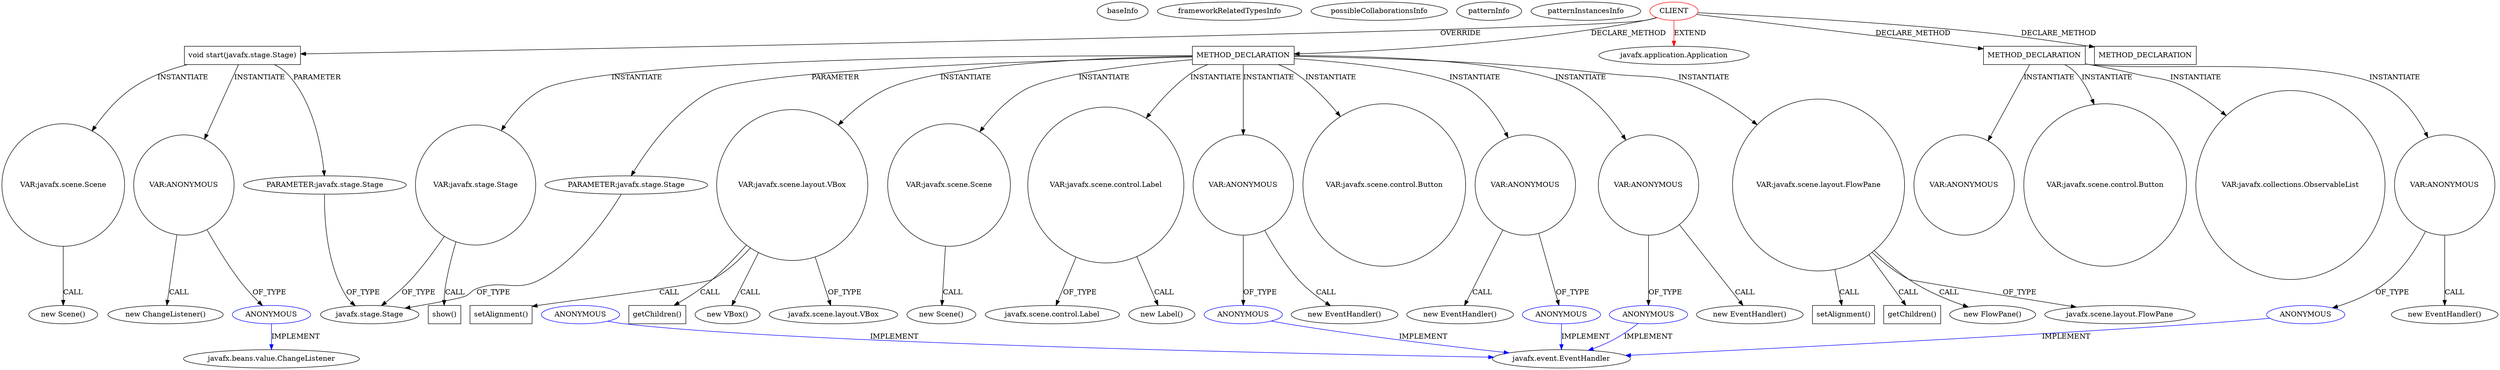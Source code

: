 digraph {
baseInfo[graphId=2812,category="pattern",isAnonymous=false,possibleRelation=true]
frameworkRelatedTypesInfo[0="javafx.application.Application"]
possibleCollaborationsInfo[0="2812~INSTANTIATION-CLIENT_METHOD_DECLARATION-~javafx.application.Application ~javafx.event.EventHandler ~false~true",1="2812~INSTANTIATION-CLIENT_METHOD_DECLARATION-~javafx.application.Application ~javafx.event.EventHandler ~false~true",2="2812~INSTANTIATION-CLIENT_METHOD_DECLARATION-~javafx.application.Application ~javafx.event.EventHandler ~false~true",3="2812~INSTANTIATION-CLIENT_METHOD_DECLARATION-~javafx.application.Application ~javafx.event.EventHandler ~false~true",4="2812~INSTANTIATION-OVERRIDING_METHOD_DECLARATION-~javafx.application.Application ~javafx.beans.value.ChangeListener ~false~true"]
patternInfo[frequency=2.0,patternRootClient=0]
patternInstancesInfo[0="DC37-Super-Mario-Paint~/DC37-Super-Mario-Paint/Super-Mario-Paint-master/src/smp/SuperMarioPaint.java~SuperMarioPaint~262",1="villu164-SoneOtsing~/villu164-SoneOtsing/SoneOtsing-master/src/application/Main.java~Main~4686"]
237[label="new FlowPane()",vertexType="CONSTRUCTOR_CALL",isFrameworkType=false]
238[label="VAR:javafx.scene.layout.FlowPane",vertexType="VARIABLE_EXPRESION",isFrameworkType=false,shape=circle]
13[label="javafx.scene.layout.FlowPane",vertexType="FRAMEWORK_CLASS_TYPE",isFrameworkType=false]
241[label="setAlignment()",vertexType="INSIDE_CALL",isFrameworkType=false,shape=box]
204[label="METHOD_DECLARATION",vertexType="CLIENT_METHOD_DECLARATION",isFrameworkType=false,shape=box]
0[label="CLIENT",vertexType="ROOT_CLIENT_CLASS_DECLARATION",isFrameworkType=false,color=red]
205[label="PARAMETER:javafx.stage.Stage",vertexType="PARAMETER_DECLARATION",isFrameworkType=false]
263[label="VAR:ANONYMOUS",vertexType="VARIABLE_EXPRESION",isFrameworkType=false,shape=circle]
264[label="ANONYMOUS",vertexType="REFERENCE_ANONYMOUS_DECLARATION",isFrameworkType=false,color=blue]
262[label="new EventHandler()",vertexType="CONSTRUCTOR_CALL",isFrameworkType=false]
222[label="VAR:ANONYMOUS",vertexType="VARIABLE_EXPRESION",isFrameworkType=false,shape=circle]
223[label="ANONYMOUS",vertexType="REFERENCE_ANONYMOUS_DECLARATION",isFrameworkType=false,color=blue]
221[label="new EventHandler()",vertexType="CONSTRUCTOR_CALL",isFrameworkType=false]
230[label="VAR:ANONYMOUS",vertexType="VARIABLE_EXPRESION",isFrameworkType=false,shape=circle]
231[label="ANONYMOUS",vertexType="REFERENCE_ANONYMOUS_DECLARATION",isFrameworkType=false,color=blue]
229[label="new EventHandler()",vertexType="CONSTRUCTOR_CALL",isFrameworkType=false]
4[label="javafx.stage.Stage",vertexType="FRAMEWORK_CLASS_TYPE",isFrameworkType=false]
3[label="PARAMETER:javafx.stage.Stage",vertexType="PARAMETER_DECLARATION",isFrameworkType=false]
2[label="void start(javafx.stage.Stage)",vertexType="OVERRIDING_METHOD_DECLARATION",isFrameworkType=false,shape=box]
246[label="getChildren()",vertexType="INSIDE_CALL",isFrameworkType=false,shape=box]
39[label="javafx.event.EventHandler",vertexType="FRAMEWORK_INTERFACE_TYPE",isFrameworkType=false]
38[label="ANONYMOUS",vertexType="REFERENCE_ANONYMOUS_DECLARATION",isFrameworkType=false,color=blue]
293[label="ANONYMOUS",vertexType="REFERENCE_ANONYMOUS_DECLARATION",isFrameworkType=false,color=blue]
248[label="VAR:javafx.scene.layout.VBox",vertexType="VARIABLE_EXPRESION",isFrameworkType=false,shape=circle]
251[label="setAlignment()",vertexType="INSIDE_CALL",isFrameworkType=false,shape=box]
256[label="getChildren()",vertexType="INSIDE_CALL",isFrameworkType=false,shape=box]
292[label="VAR:ANONYMOUS",vertexType="VARIABLE_EXPRESION",isFrameworkType=false,shape=circle]
291[label="new EventHandler()",vertexType="CONSTRUCTOR_CALL",isFrameworkType=false]
54[label="VAR:ANONYMOUS",vertexType="VARIABLE_EXPRESION",isFrameworkType=false,shape=circle]
53[label="new ChangeListener()",vertexType="CONSTRUCTOR_CALL",isFrameworkType=false]
55[label="ANONYMOUS",vertexType="REFERENCE_ANONYMOUS_DECLARATION",isFrameworkType=false,color=blue]
56[label="javafx.beans.value.ChangeListener",vertexType="FRAMEWORK_INTERFACE_TYPE",isFrameworkType=false]
208[label="VAR:javafx.stage.Stage",vertexType="VARIABLE_EXPRESION",isFrameworkType=false,shape=circle]
276[label="show()",vertexType="INSIDE_CALL",isFrameworkType=false,shape=box]
1[label="javafx.application.Application",vertexType="FRAMEWORK_CLASS_TYPE",isFrameworkType=false]
258[label="VAR:javafx.scene.Scene",vertexType="VARIABLE_EXPRESION",isFrameworkType=false,shape=circle]
257[label="new Scene()",vertexType="CONSTRUCTOR_CALL",isFrameworkType=false]
9[label="VAR:javafx.scene.Scene",vertexType="VARIABLE_EXPRESION",isFrameworkType=false,shape=circle]
8[label="new Scene()",vertexType="CONSTRUCTOR_CALL",isFrameworkType=false]
211[label="VAR:javafx.scene.control.Label",vertexType="VARIABLE_EXPRESION",isFrameworkType=false,shape=circle]
212[label="javafx.scene.control.Label",vertexType="FRAMEWORK_CLASS_TYPE",isFrameworkType=false]
210[label="new Label()",vertexType="CONSTRUCTOR_CALL",isFrameworkType=false]
279[label="METHOD_DECLARATION",vertexType="CLIENT_METHOD_DECLARATION",isFrameworkType=false,shape=box]
323[label="VAR:ANONYMOUS",vertexType="VARIABLE_EXPRESION",isFrameworkType=false,shape=circle]
198[label="METHOD_DECLARATION",vertexType="CLIENT_METHOD_DECLARATION",isFrameworkType=false,shape=box]
287[label="VAR:javafx.scene.control.Button",vertexType="VARIABLE_EXPRESION",isFrameworkType=false,shape=circle]
214[label="VAR:javafx.scene.control.Button",vertexType="VARIABLE_EXPRESION",isFrameworkType=false,shape=circle]
247[label="new VBox()",vertexType="CONSTRUCTOR_CALL",isFrameworkType=false]
249[label="javafx.scene.layout.VBox",vertexType="FRAMEWORK_CLASS_TYPE",isFrameworkType=false]
302[label="VAR:javafx.collections.ObservableList",vertexType="VARIABLE_EXPRESION",isFrameworkType=false,shape=circle]
54->55[label="OF_TYPE"]
293->39[label="IMPLEMENT",color=blue]
248->251[label="CALL"]
55->56[label="IMPLEMENT",color=blue]
263->264[label="OF_TYPE"]
248->249[label="OF_TYPE"]
0->1[label="EXTEND",color=red]
222->223[label="OF_TYPE"]
0->198[label="DECLARE_METHOD"]
208->4[label="OF_TYPE"]
279->302[label="INSTANTIATE"]
223->39[label="IMPLEMENT",color=blue]
0->204[label="DECLARE_METHOD"]
205->4[label="OF_TYPE"]
204->211[label="INSTANTIATE"]
204->205[label="PARAMETER"]
279->287[label="INSTANTIATE"]
208->276[label="CALL"]
204->214[label="INSTANTIATE"]
292->291[label="CALL"]
204->230[label="INSTANTIATE"]
204->263[label="INSTANTIATE"]
204->222[label="INSTANTIATE"]
230->231[label="OF_TYPE"]
0->279[label="DECLARE_METHOD"]
238->246[label="CALL"]
2->54[label="INSTANTIATE"]
9->8[label="CALL"]
211->212[label="OF_TYPE"]
248->256[label="CALL"]
54->53[label="CALL"]
38->39[label="IMPLEMENT",color=blue]
238->13[label="OF_TYPE"]
222->221[label="CALL"]
3->4[label="OF_TYPE"]
2->3[label="PARAMETER"]
248->247[label="CALL"]
258->257[label="CALL"]
279->323[label="INSTANTIATE"]
2->9[label="INSTANTIATE"]
238->241[label="CALL"]
230->229[label="CALL"]
204->238[label="INSTANTIATE"]
264->39[label="IMPLEMENT",color=blue]
292->293[label="OF_TYPE"]
279->292[label="INSTANTIATE"]
211->210[label="CALL"]
231->39[label="IMPLEMENT",color=blue]
0->2[label="OVERRIDE"]
238->237[label="CALL"]
204->248[label="INSTANTIATE"]
204->258[label="INSTANTIATE"]
263->262[label="CALL"]
204->208[label="INSTANTIATE"]
}
